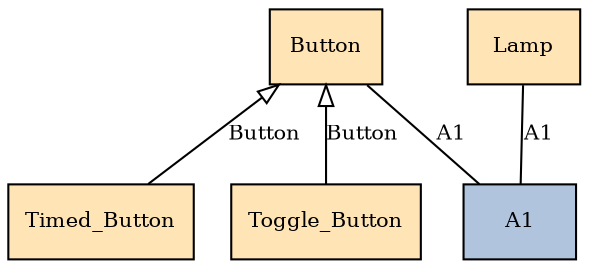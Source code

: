 
      digraph "overall" {
      edge [fontsize=10];
      node [shape=record, style=filled, fillcolor=moccasin, fontsize=10];
      A1 [fillcolor=lightsteelblue, URL="#A1"]
Button [URL="#Button"]
Lamp [URL="#Lamp"]
Timed_Button [URL="#Timed_Button"]
Toggle_Button [URL="#Toggle_Button"]
Lamp -> A1 [label="A1", arrowhead=none, URL="#A1"]
Button -> A1 [label="A1", arrowhead=none, URL="#A1"]
Button -> Timed_Button [label="Button", dir=back, arrowhead=none, arrowtail=onormal, URL="#Button"]
Button -> Toggle_Button [label="Button", dir=back, arrowhead=none, arrowtail=onormal, URL="#Button"]

      }
    